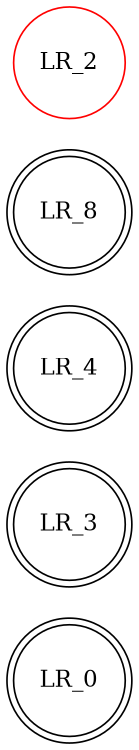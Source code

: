 digraph finite_state_machine {
	rankdir=LR;
	size="8,5"
	node [shape = doublecircle]; LR_0 LR_3 LR_4 LR_8;
	node [shape = circle, color = red];
    LR_2 LR_4;
}
